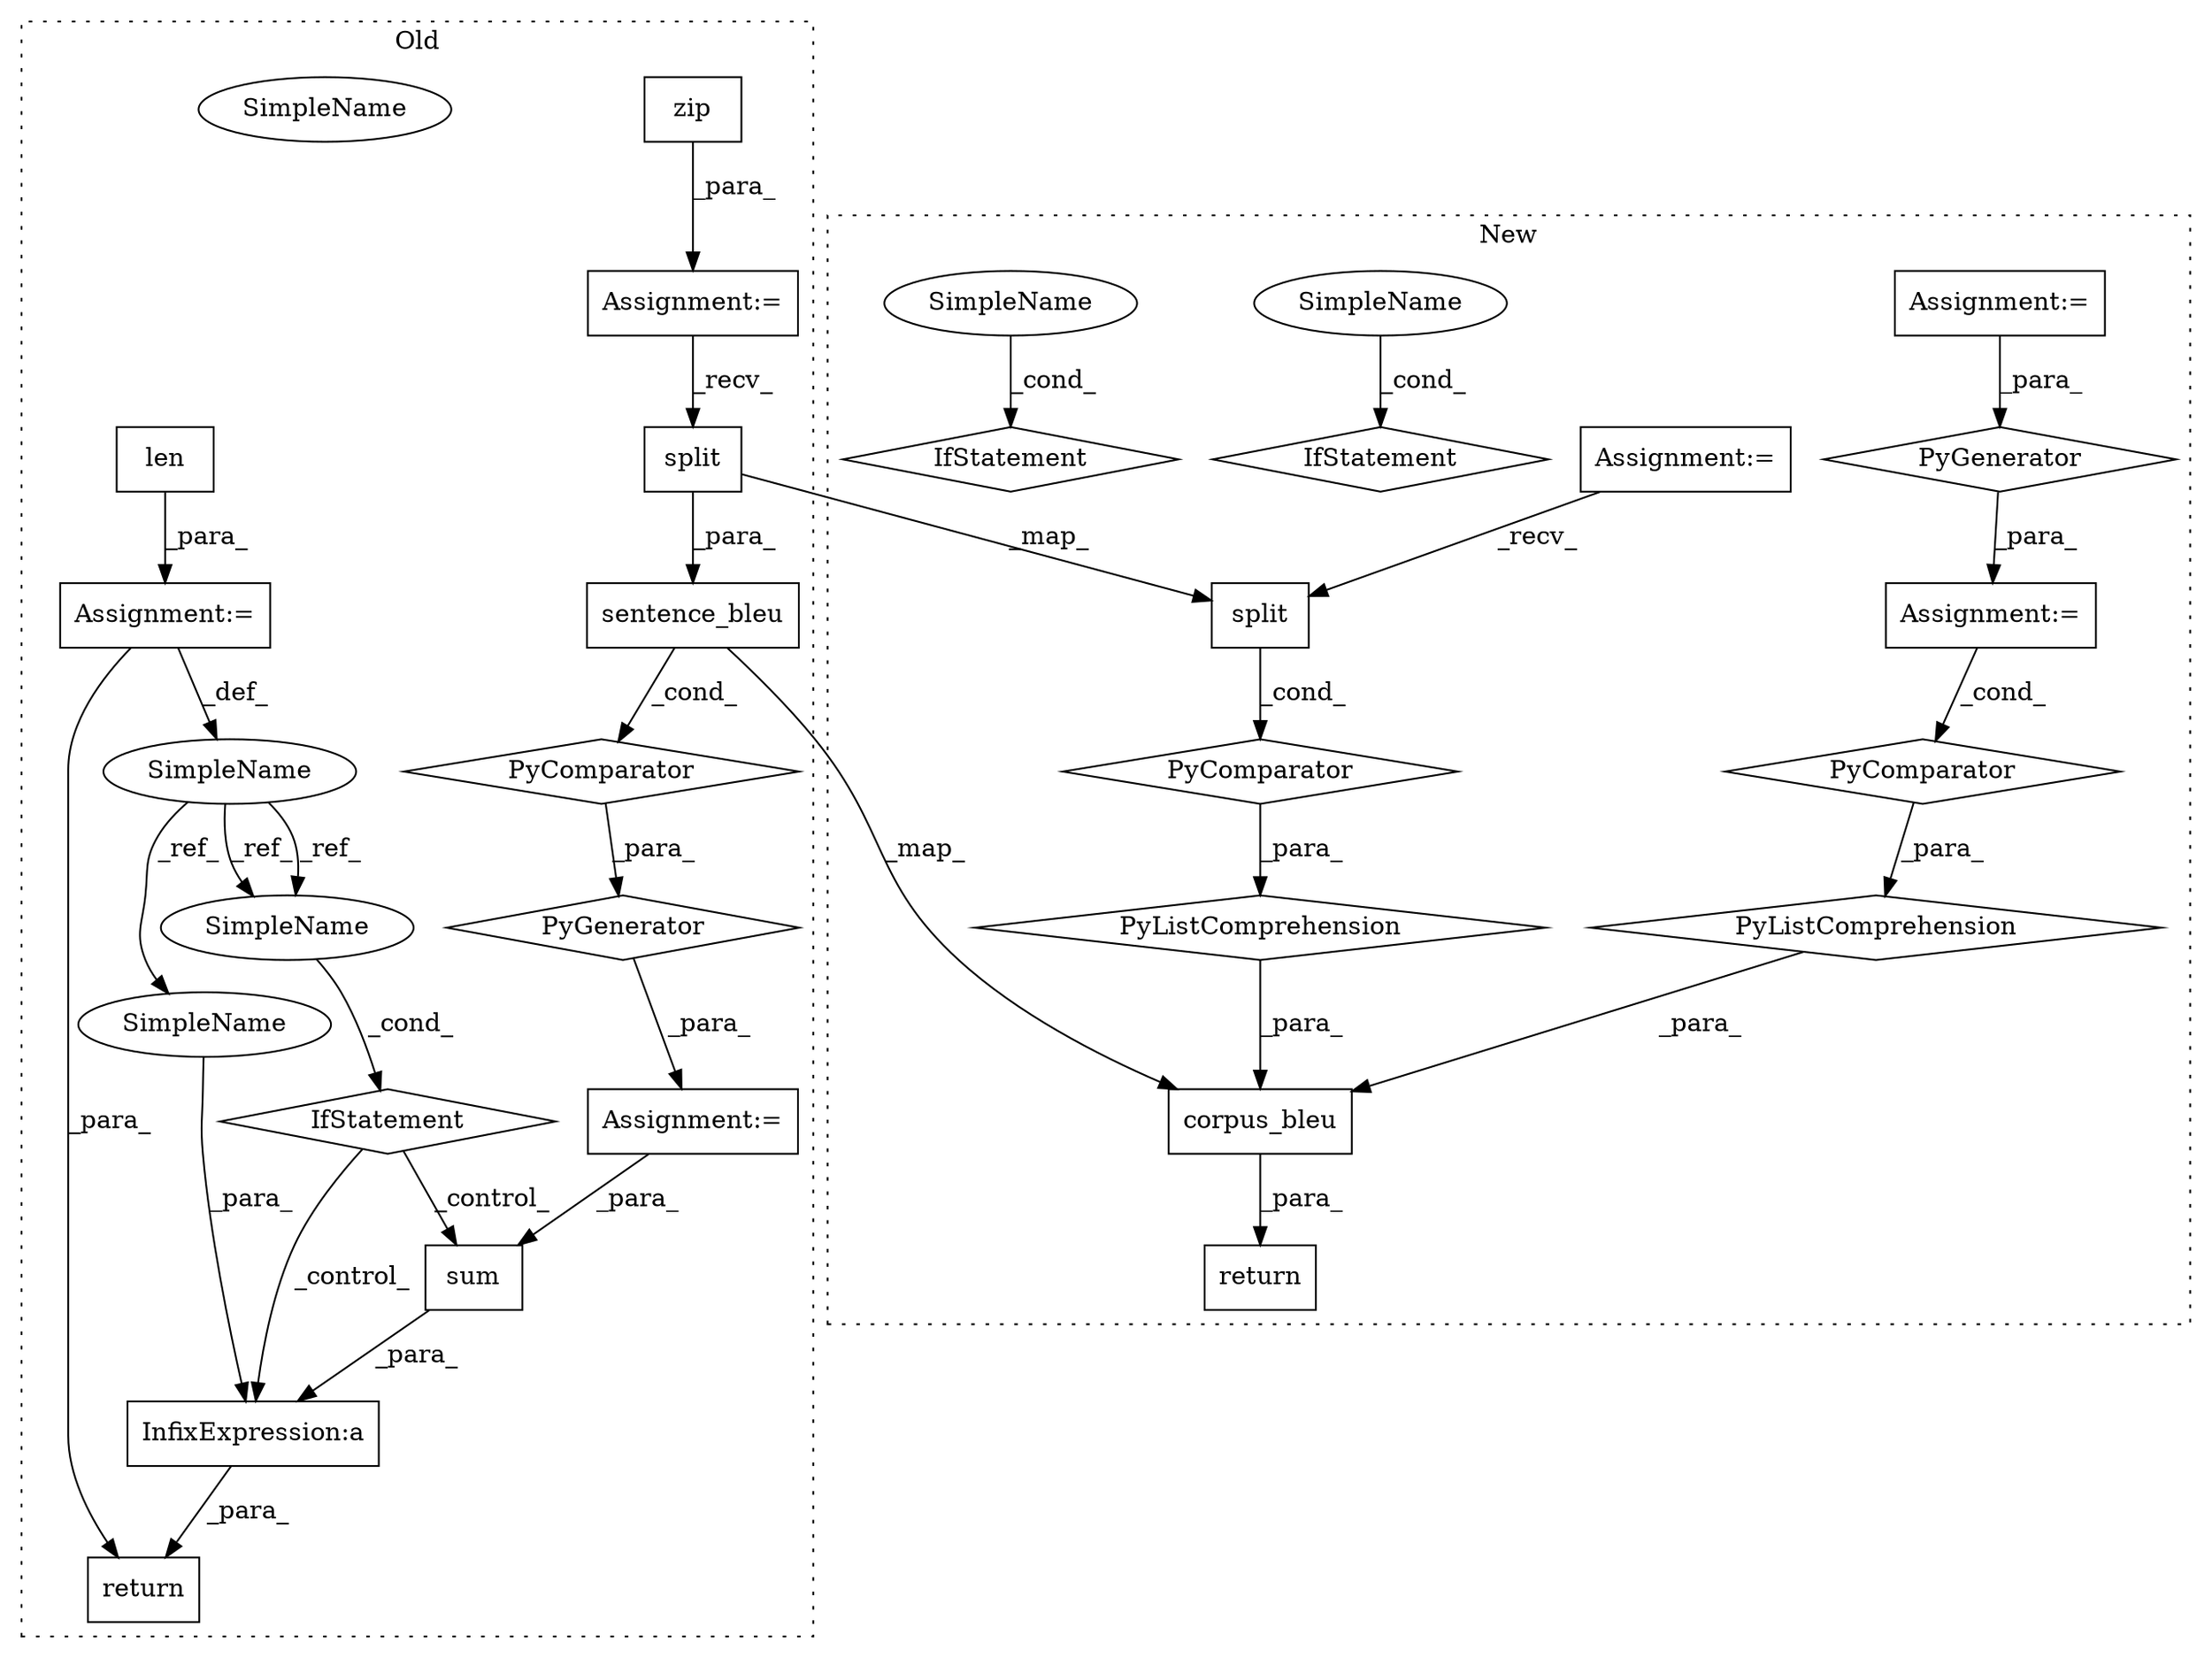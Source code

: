 digraph G {
subgraph cluster0 {
1 [label="zip" a="32" s="1242,1264" l="4,1" shape="box"];
3 [label="Assignment:=" a="7" s="1084" l="10" shape="box"];
6 [label="Assignment:=" a="7" s="1234" l="40" shape="box"];
7 [label="InfixExpression:a" a="27" s="1320" l="3" shape="box"];
8 [label="PyComparator" a="113" s="1234" l="40" shape="diamond"];
9 [label="return" a="41" s="1282" l="7" shape="box"];
10 [label="sum" a="32" s="1306,1319" l="4,1" shape="box"];
11 [label="len" a="32" s="1058,1068" l="4,1" shape="box"];
12 [label="IfStatement" a="25" s="1302" l="3" shape="diamond"];
13 [label="split" a="32" s="1149" l="7" shape="box"];
15 [label="sentence_bleu" a="32" s="1094,1156" l="14,1" shape="box"];
17 [label="SimpleName" a="42" s="1045" l="12" shape="ellipse"];
18 [label="SimpleName" a="42" s="1290" l="12" shape="ellipse"];
20 [label="PyGenerator" a="107" s="1094" l="186" shape="diamond"];
28 [label="Assignment:=" a="7" s="1057" l="1" shape="box"];
29 [label="SimpleName" a="42" s="1323" l="12" shape="ellipse"];
30 [label="SimpleName" a="42" s="1290" l="12" shape="ellipse"];
label = "Old";
style="dotted";
}
subgraph cluster1 {
2 [label="return" a="41" s="1868" l="7" shape="box"];
4 [label="Assignment:=" a="7" s="1832" l="22" shape="box"];
5 [label="Assignment:=" a="7" s="1986" l="24" shape="box"];
14 [label="split" a="32" s="2036" l="7" shape="box"];
16 [label="corpus_bleu" a="32" s="1875,2142" l="23,-5" shape="box"];
19 [label="PyGenerator" a="107" s="1673" l="187" shape="diamond"];
21 [label="PyListComprehension" a="109" s="2024" l="118" shape="diamond"];
22 [label="PyComparator" a="113" s="1986" l="24" shape="diamond"];
23 [label="PyListComprehension" a="109" s="1898" l="120" shape="diamond"];
24 [label="PyComparator" a="113" s="2105" l="29" shape="diamond"];
25 [label="IfStatement" a="25" s="1741" l="27" shape="diamond"];
26 [label="Assignment:=" a="7" s="2105" l="29" shape="box"];
27 [label="IfStatement" a="25" s="1986" l="24" shape="diamond"];
31 [label="SimpleName" a="42" s="1763" l="5" shape="ellipse"];
32 [label="SimpleName" a="42" s="2005" l="5" shape="ellipse"];
label = "New";
style="dotted";
}
1 -> 6 [label="_para_"];
3 -> 10 [label="_para_"];
4 -> 19 [label="_para_"];
5 -> 22 [label="_cond_"];
6 -> 13 [label="_recv_"];
7 -> 9 [label="_para_"];
8 -> 20 [label="_para_"];
10 -> 7 [label="_para_"];
11 -> 28 [label="_para_"];
12 -> 10 [label="_control_"];
12 -> 7 [label="_control_"];
13 -> 15 [label="_para_"];
13 -> 14 [label="_map_"];
14 -> 24 [label="_cond_"];
15 -> 16 [label="_map_"];
15 -> 8 [label="_cond_"];
16 -> 2 [label="_para_"];
17 -> 29 [label="_ref_"];
17 -> 30 [label="_ref_"];
17 -> 30 [label="_ref_"];
19 -> 5 [label="_para_"];
20 -> 3 [label="_para_"];
21 -> 16 [label="_para_"];
22 -> 23 [label="_para_"];
23 -> 16 [label="_para_"];
24 -> 21 [label="_para_"];
26 -> 14 [label="_recv_"];
28 -> 9 [label="_para_"];
28 -> 17 [label="_def_"];
29 -> 7 [label="_para_"];
30 -> 12 [label="_cond_"];
31 -> 25 [label="_cond_"];
32 -> 27 [label="_cond_"];
}